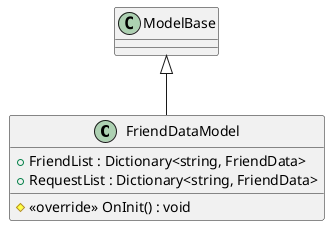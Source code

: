 @startuml
class FriendDataModel {
    + FriendList : Dictionary<string, FriendData>
    + RequestList : Dictionary<string, FriendData>
    # <<override>> OnInit() : void
}
ModelBase <|-- FriendDataModel
@enduml
